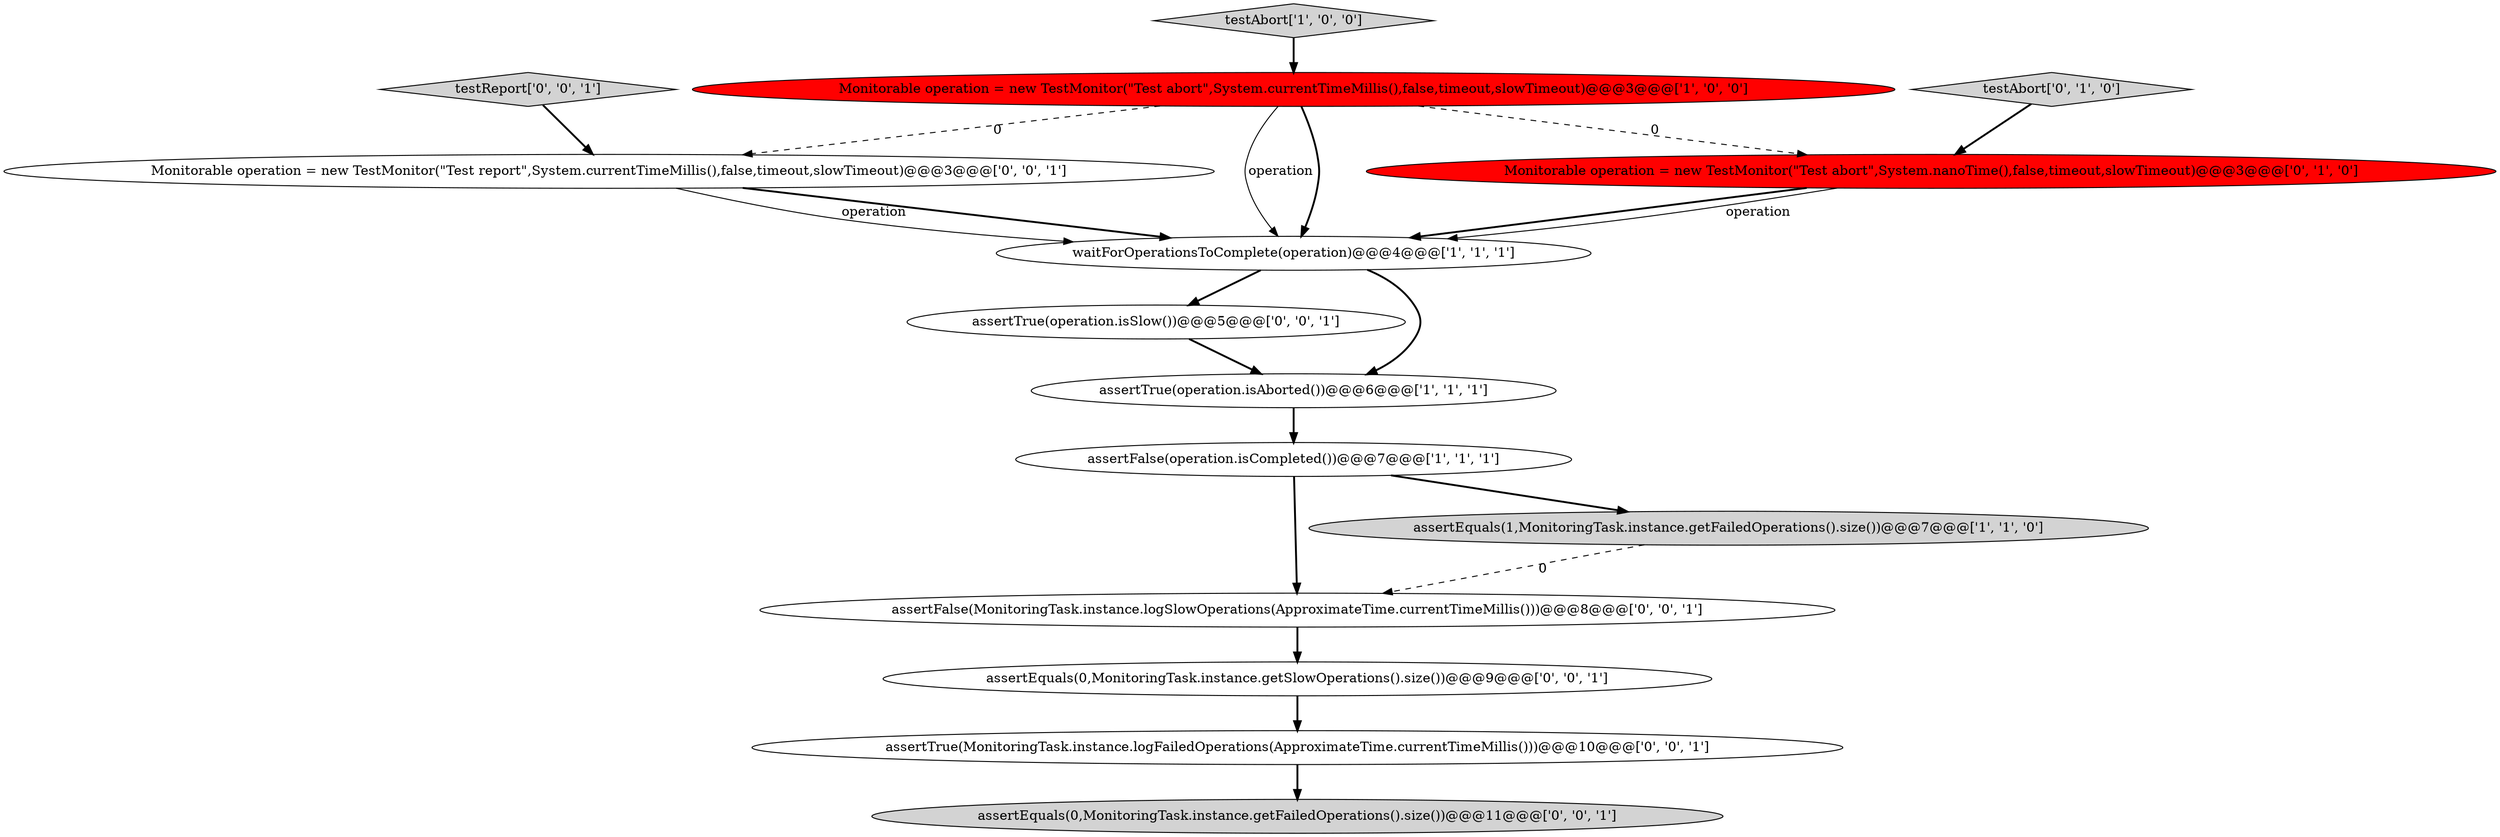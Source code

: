 digraph {
5 [style = filled, label = "assertTrue(operation.isAborted())@@@6@@@['1', '1', '1']", fillcolor = white, shape = ellipse image = "AAA0AAABBB1BBB"];
7 [style = filled, label = "testAbort['0', '1', '0']", fillcolor = lightgray, shape = diamond image = "AAA0AAABBB2BBB"];
1 [style = filled, label = "assertFalse(operation.isCompleted())@@@7@@@['1', '1', '1']", fillcolor = white, shape = ellipse image = "AAA0AAABBB1BBB"];
10 [style = filled, label = "Monitorable operation = new TestMonitor(\"Test report\",System.currentTimeMillis(),false,timeout,slowTimeout)@@@3@@@['0', '0', '1']", fillcolor = white, shape = ellipse image = "AAA0AAABBB3BBB"];
14 [style = filled, label = "assertTrue(operation.isSlow())@@@5@@@['0', '0', '1']", fillcolor = white, shape = ellipse image = "AAA0AAABBB3BBB"];
12 [style = filled, label = "assertTrue(MonitoringTask.instance.logFailedOperations(ApproximateTime.currentTimeMillis()))@@@10@@@['0', '0', '1']", fillcolor = white, shape = ellipse image = "AAA0AAABBB3BBB"];
0 [style = filled, label = "assertEquals(1,MonitoringTask.instance.getFailedOperations().size())@@@7@@@['1', '1', '0']", fillcolor = lightgray, shape = ellipse image = "AAA0AAABBB1BBB"];
3 [style = filled, label = "waitForOperationsToComplete(operation)@@@4@@@['1', '1', '1']", fillcolor = white, shape = ellipse image = "AAA0AAABBB1BBB"];
9 [style = filled, label = "assertEquals(0,MonitoringTask.instance.getFailedOperations().size())@@@11@@@['0', '0', '1']", fillcolor = lightgray, shape = ellipse image = "AAA0AAABBB3BBB"];
11 [style = filled, label = "assertFalse(MonitoringTask.instance.logSlowOperations(ApproximateTime.currentTimeMillis()))@@@8@@@['0', '0', '1']", fillcolor = white, shape = ellipse image = "AAA0AAABBB3BBB"];
8 [style = filled, label = "assertEquals(0,MonitoringTask.instance.getSlowOperations().size())@@@9@@@['0', '0', '1']", fillcolor = white, shape = ellipse image = "AAA0AAABBB3BBB"];
6 [style = filled, label = "Monitorable operation = new TestMonitor(\"Test abort\",System.nanoTime(),false,timeout,slowTimeout)@@@3@@@['0', '1', '0']", fillcolor = red, shape = ellipse image = "AAA1AAABBB2BBB"];
2 [style = filled, label = "testAbort['1', '0', '0']", fillcolor = lightgray, shape = diamond image = "AAA0AAABBB1BBB"];
4 [style = filled, label = "Monitorable operation = new TestMonitor(\"Test abort\",System.currentTimeMillis(),false,timeout,slowTimeout)@@@3@@@['1', '0', '0']", fillcolor = red, shape = ellipse image = "AAA1AAABBB1BBB"];
13 [style = filled, label = "testReport['0', '0', '1']", fillcolor = lightgray, shape = diamond image = "AAA0AAABBB3BBB"];
13->10 [style = bold, label=""];
6->3 [style = bold, label=""];
4->3 [style = bold, label=""];
4->3 [style = solid, label="operation"];
6->3 [style = solid, label="operation"];
3->14 [style = bold, label=""];
10->3 [style = bold, label=""];
0->11 [style = dashed, label="0"];
1->0 [style = bold, label=""];
4->6 [style = dashed, label="0"];
12->9 [style = bold, label=""];
2->4 [style = bold, label=""];
1->11 [style = bold, label=""];
5->1 [style = bold, label=""];
3->5 [style = bold, label=""];
7->6 [style = bold, label=""];
11->8 [style = bold, label=""];
4->10 [style = dashed, label="0"];
8->12 [style = bold, label=""];
10->3 [style = solid, label="operation"];
14->5 [style = bold, label=""];
}

